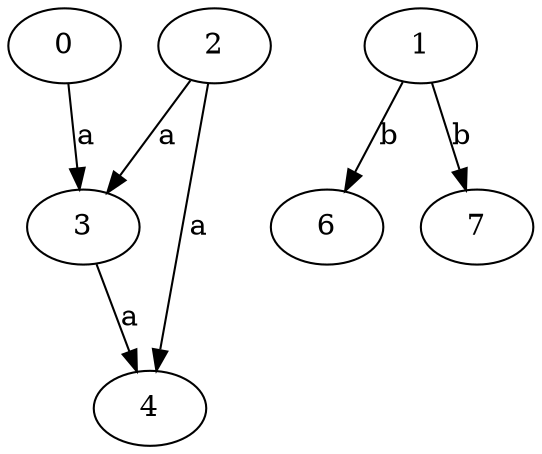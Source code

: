 strict digraph  {
0;
1;
2;
3;
4;
6;
7;
0 -> 3  [label=a];
1 -> 6  [label=b];
1 -> 7  [label=b];
2 -> 3  [label=a];
2 -> 4  [label=a];
3 -> 4  [label=a];
}
